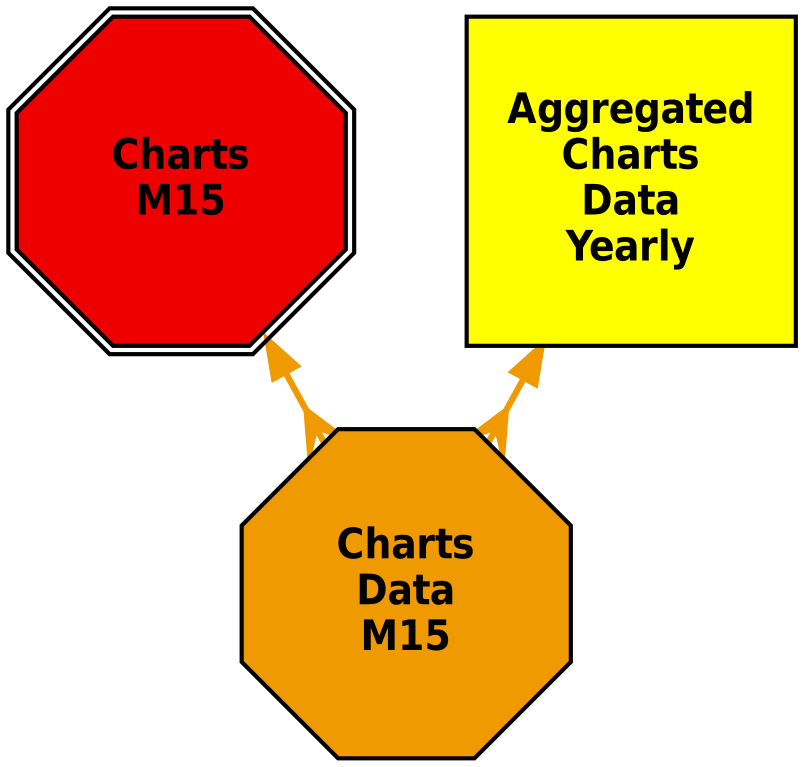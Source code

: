 digraph dependencies {
layers="one:two:three";
outputorder="edgesfirst";
nodesep=0.75;
Charts_M15 [layer="two"] [style="filled"] [height="2.2"] [shape="doubleoctagon"] [fontsize="20"] [fillcolor="red2"] [fontname="Helvetica-Narrow-Bold"] [fixedsize="true"] [label="Charts\nM15"] [width="2.2"] [penwidth="2"];
Charts_Data_M15 [layer="two"] [style="filled"] [height="2.2"] [shape="octagon"] [fontsize="20"] [fillcolor="orange2"] [fontname="Helvetica-Narrow-Bold"] [fixedsize="true"] [label="Charts\nData\nM15"] [width="2.2"] [penwidth="2"];
Aggregated_Charts_Data_Yearly -> Charts_Data_M15 [layer="one"] [arrowhead="crow"] [color="orange2"] [arrowsize="1.75"] [dir="both"] [penwidth="3"];
Charts_M15 -> Charts_Data_M15 [layer="one"] [arrowhead="crow"] [color="orange2"] [arrowsize="1.75"] [dir="both"] [penwidth="3"];
Aggregated_Charts_Data_Yearly [layer="two"] [style="filled"] [height="2.2"] [shape="box"] [fontsize="20"] [fillcolor="yellow"] [fontname="Helvetica-Narrow-Bold"] [fixedsize="true"] [label="Aggregated\nCharts\nData\nYearly"] [width="2.2"] [penwidth="2"];
}